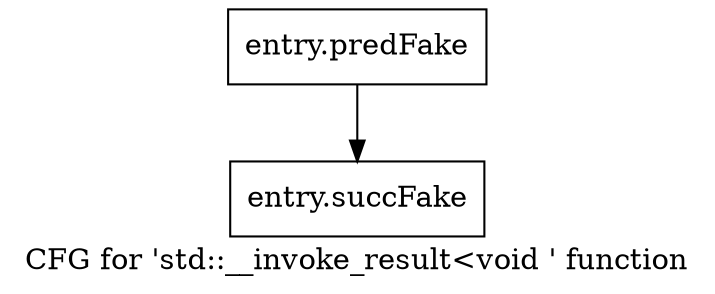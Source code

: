 digraph "CFG for 'std::__invoke_result\<void ' function" {
	label="CFG for 'std::__invoke_result\<void ' function";

	Node0x553d220 [shape=record,filename="",linenumber="",label="{entry.predFake}"];
	Node0x553d220 -> Node0x5905370[ callList="" memoryops="" filename="/tools/Xilinx/Vitis_HLS/2023.1/tps/lnx64/gcc-8.3.0/lib/gcc/x86_64-pc-linux-gnu/8.3.0/../../../../include/c++/8.3.0/bits/invoke.h" execusionnum="1"];
	Node0x5905370 [shape=record,filename="/tools/Xilinx/Vitis_HLS/2023.1/tps/lnx64/gcc-8.3.0/lib/gcc/x86_64-pc-linux-gnu/8.3.0/../../../../include/c++/8.3.0/bits/invoke.h",linenumber="95",label="{entry.succFake}"];
}
